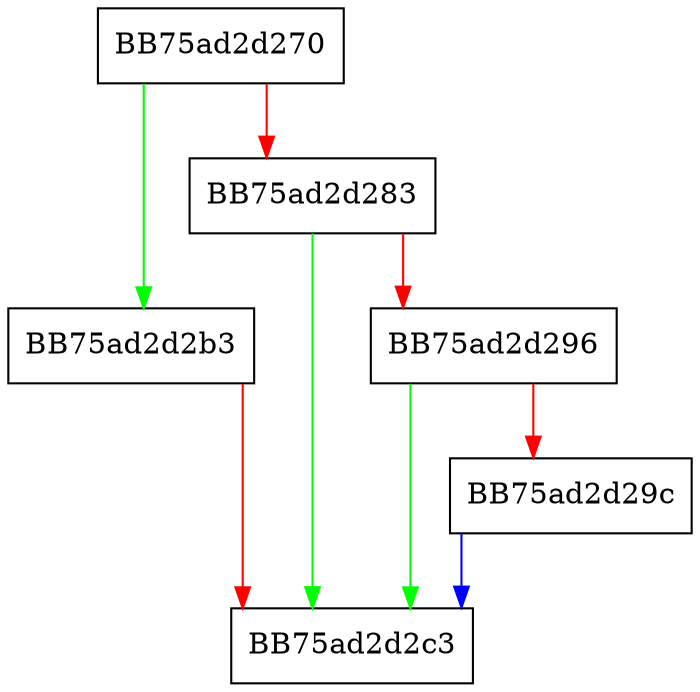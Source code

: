 digraph LuaBtrDeleteFile {
  node [shape="box"];
  graph [splines=ortho];
  BB75ad2d270 -> BB75ad2d2b3 [color="green"];
  BB75ad2d270 -> BB75ad2d283 [color="red"];
  BB75ad2d283 -> BB75ad2d2c3 [color="green"];
  BB75ad2d283 -> BB75ad2d296 [color="red"];
  BB75ad2d296 -> BB75ad2d2c3 [color="green"];
  BB75ad2d296 -> BB75ad2d29c [color="red"];
  BB75ad2d29c -> BB75ad2d2c3 [color="blue"];
  BB75ad2d2b3 -> BB75ad2d2c3 [color="red"];
}